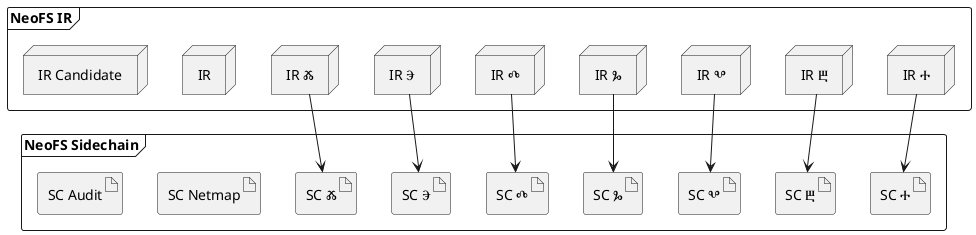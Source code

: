 @startuml

frame "NeoFS IR" {
node "IR Ⰰ" as IRAz
node "IR Ⰱ" as IRBuky
node "IR Ⰲ" as IRVedi
node "IR Ⰳ" as IRGlagoli
node "IR Ⰴ" as IRDobro
node "IR Ⰵ" as IRYest
node "IR Ⰶ" as IRZhivete

node "IR" as IR

node "IR Candidate" as IRCN

}

frame "NeoFS Sidechain" {
artifact "SC Ⰰ" as SCAz
artifact "SC Ⰱ" as SCBuky
artifact "SC Ⰲ" as SCVedi
artifact "SC Ⰳ" as SCGlagoli
artifact "SC Ⰴ" as SCDobro
artifact "SC Ⰵ" as SCYest
artifact "SC Ⰶ" as SCZhivete

artifact "SC Netmap" as NetmapSC
artifact "SC Audit" as AuditSC
}

'Links and relations

IRAz -->        SCAz
IRBuky -->      SCBuky
IRVedi -->      SCVedi
IRGlagoli -->   SCGlagoli
IRDobro -->     SCDobro
IRYest -->      SCYest
IRZhivete -->   SCZhivete
@enduml
